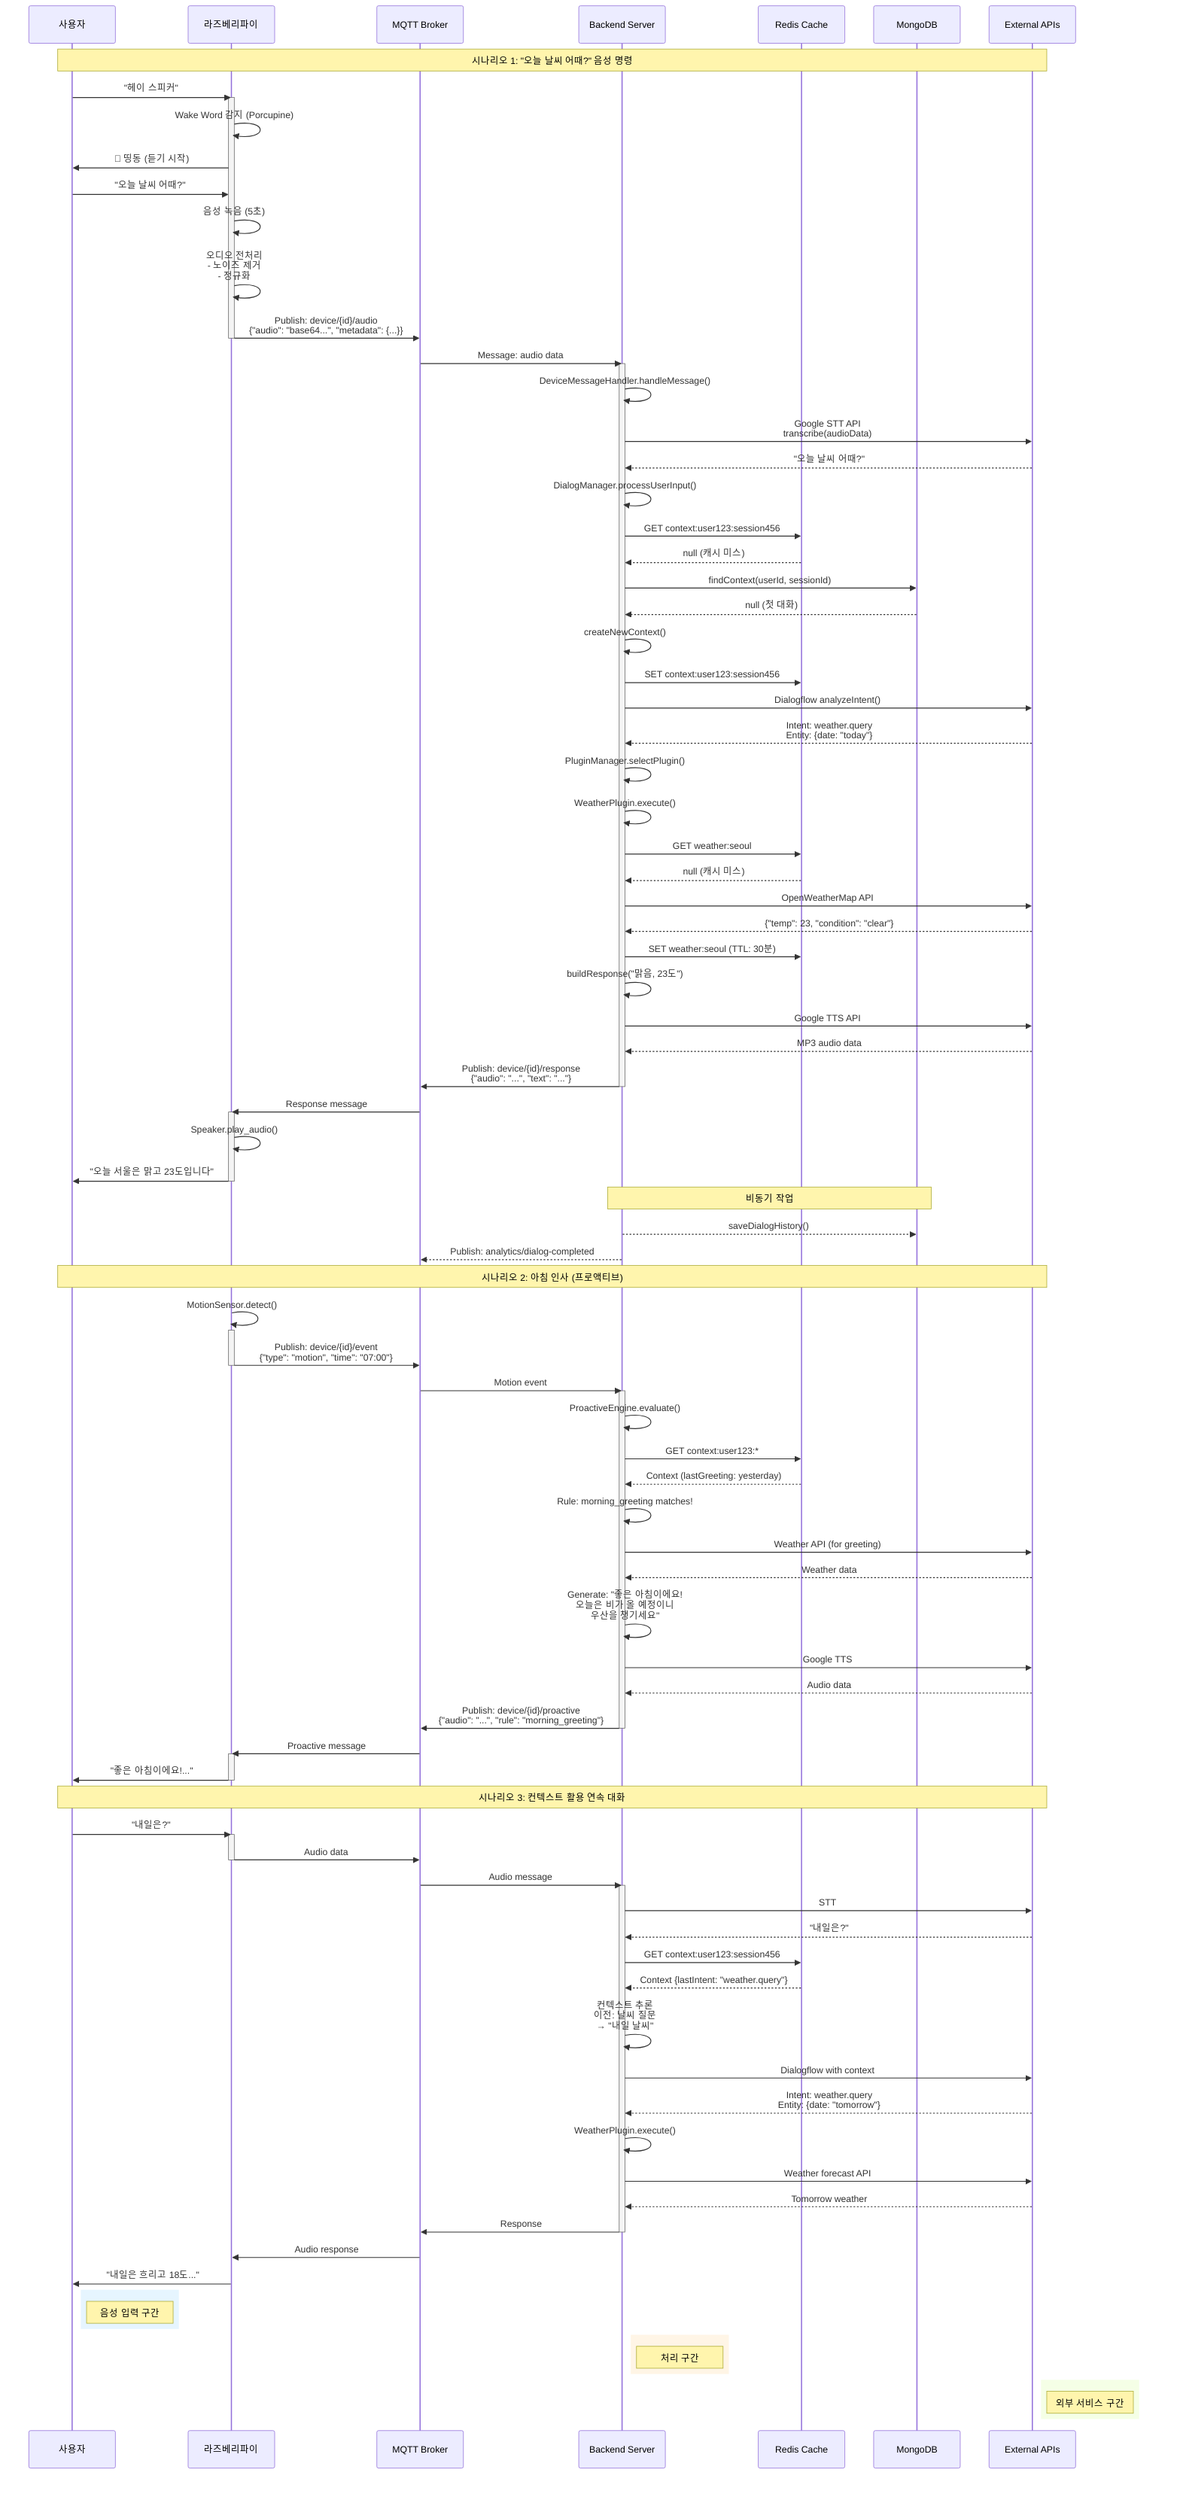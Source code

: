 sequenceDiagram
    participant U as 사용자
    participant RPi as 라즈베리파이
    participant MQTT as MQTT Broker
    participant BE as Backend Server
    participant Redis as Redis Cache
    participant DB as MongoDB
    participant API as External APIs
    
    %% 시나리오 1: 음성 명령 처리
    Note over U,API: 시나리오 1: "오늘 날씨 어때?" 음성 명령
    
    U->>RPi: "헤이 스피커"
    activate RPi
    RPi->>RPi: Wake Word 감지 (Porcupine)
    RPi->>U: 🔔 띵동 (듣기 시작)
    U->>RPi: "오늘 날씨 어때?"
    RPi->>RPi: 음성 녹음 (5초)
    RPi->>RPi: 오디오 전처리<br/>- 노이즈 제거<br/>- 정규화
    
    RPi->>MQTT: Publish: device/{id}/audio<br/>{"audio": "base64...", "metadata": {...}}
    deactivate RPi
    
    MQTT->>BE: Message: audio data
    activate BE
    
    BE->>BE: DeviceMessageHandler.handleMessage()
    BE->>API: Google STT API<br/>transcribe(audioData)
    API-->>BE: "오늘 날씨 어때?"
    
    BE->>BE: DialogManager.processUserInput()
    BE->>Redis: GET context:user123:session456
    Redis-->>BE: null (캐시 미스)
    
    BE->>DB: findContext(userId, sessionId)
    DB-->>BE: null (첫 대화)
    BE->>BE: createNewContext()
    BE->>Redis: SET context:user123:session456
    
    BE->>API: Dialogflow analyzeIntent()
    API-->>BE: Intent: weather.query<br/>Entity: {date: "today"}
    
    BE->>BE: PluginManager.selectPlugin()
    BE->>BE: WeatherPlugin.execute()
    
    BE->>Redis: GET weather:seoul
    Redis-->>BE: null (캐시 미스)
    
    BE->>API: OpenWeatherMap API
    API-->>BE: {"temp": 23, "condition": "clear"}
    
    BE->>Redis: SET weather:seoul (TTL: 30분)
    BE->>BE: buildResponse("맑음, 23도")
    
    BE->>API: Google TTS API
    API-->>BE: MP3 audio data
    
    BE->>MQTT: Publish: device/{id}/response<br/>{"audio": "...", "text": "..."}
    deactivate BE
    
    MQTT->>RPi: Response message
    activate RPi
    RPi->>RPi: Speaker.play_audio()
    RPi->>U: "오늘 서울은 맑고 23도입니다"
    deactivate RPi
    
    Note over BE,DB: 비동기 작업
    BE-->>DB: saveDialogHistory()
    BE-->>MQTT: Publish: analytics/dialog-completed
    
    %% 시나리오 2: 프로액티브 대화
    Note over U,API: 시나리오 2: 아침 인사 (프로액티브)
    
    RPi->>RPi: MotionSensor.detect()
    activate RPi
    RPi->>MQTT: Publish: device/{id}/event<br/>{"type": "motion", "time": "07:00"}
    deactivate RPi
    
    MQTT->>BE: Motion event
    activate BE
    BE->>BE: ProactiveEngine.evaluate()
    BE->>Redis: GET context:user123:*
    Redis-->>BE: Context (lastGreeting: yesterday)
    
    BE->>BE: Rule: morning_greeting matches!
    BE->>API: Weather API (for greeting)
    API-->>BE: Weather data
    
    BE->>BE: Generate: "좋은 아침이에요!<br/>오늘은 비가 올 예정이니<br/>우산을 챙기세요"
    
    BE->>API: Google TTS
    API-->>BE: Audio data
    
    BE->>MQTT: Publish: device/{id}/proactive<br/>{"audio": "...", "rule": "morning_greeting"}
    deactivate BE
    
    MQTT->>RPi: Proactive message
    activate RPi
    RPi->>U: "좋은 아침이에요!..."
    deactivate RPi
    
    %% 시나리오 3: 연속 대화
    Note over U,API: 시나리오 3: 컨텍스트 활용 연속 대화
    
    U->>RPi: "내일은?"
    activate RPi
    RPi->>MQTT: Audio data
    deactivate RPi
    
    MQTT->>BE: Audio message
    activate BE
    BE->>API: STT
    API-->>BE: "내일은?"
    
    BE->>Redis: GET context:user123:session456
    Redis-->>BE: Context {lastIntent: "weather.query"}
    
    BE->>BE: 컨텍스트 추론<br/>이전: 날씨 질문<br/>→ "내일 날씨"
    
    BE->>API: Dialogflow with context
    API-->>BE: Intent: weather.query<br/>Entity: {date: "tomorrow"}
    
    BE->>BE: WeatherPlugin.execute()
    BE->>API: Weather forecast API
    API-->>BE: Tomorrow weather
    
    BE->>MQTT: Response
    deactivate BE
    
    MQTT->>RPi: Audio response
    RPi->>U: "내일은 흐리고 18도..."
    
    %% 스타일
    rect rgb(230, 245, 255)
        Note right of U: 음성 입력 구간
    end
    
    rect rgb(255, 245, 230)
        Note right of BE: 처리 구간
    end
    
    rect rgb(245, 255, 230)
        Note right of API: 외부 서비스 구간
    end